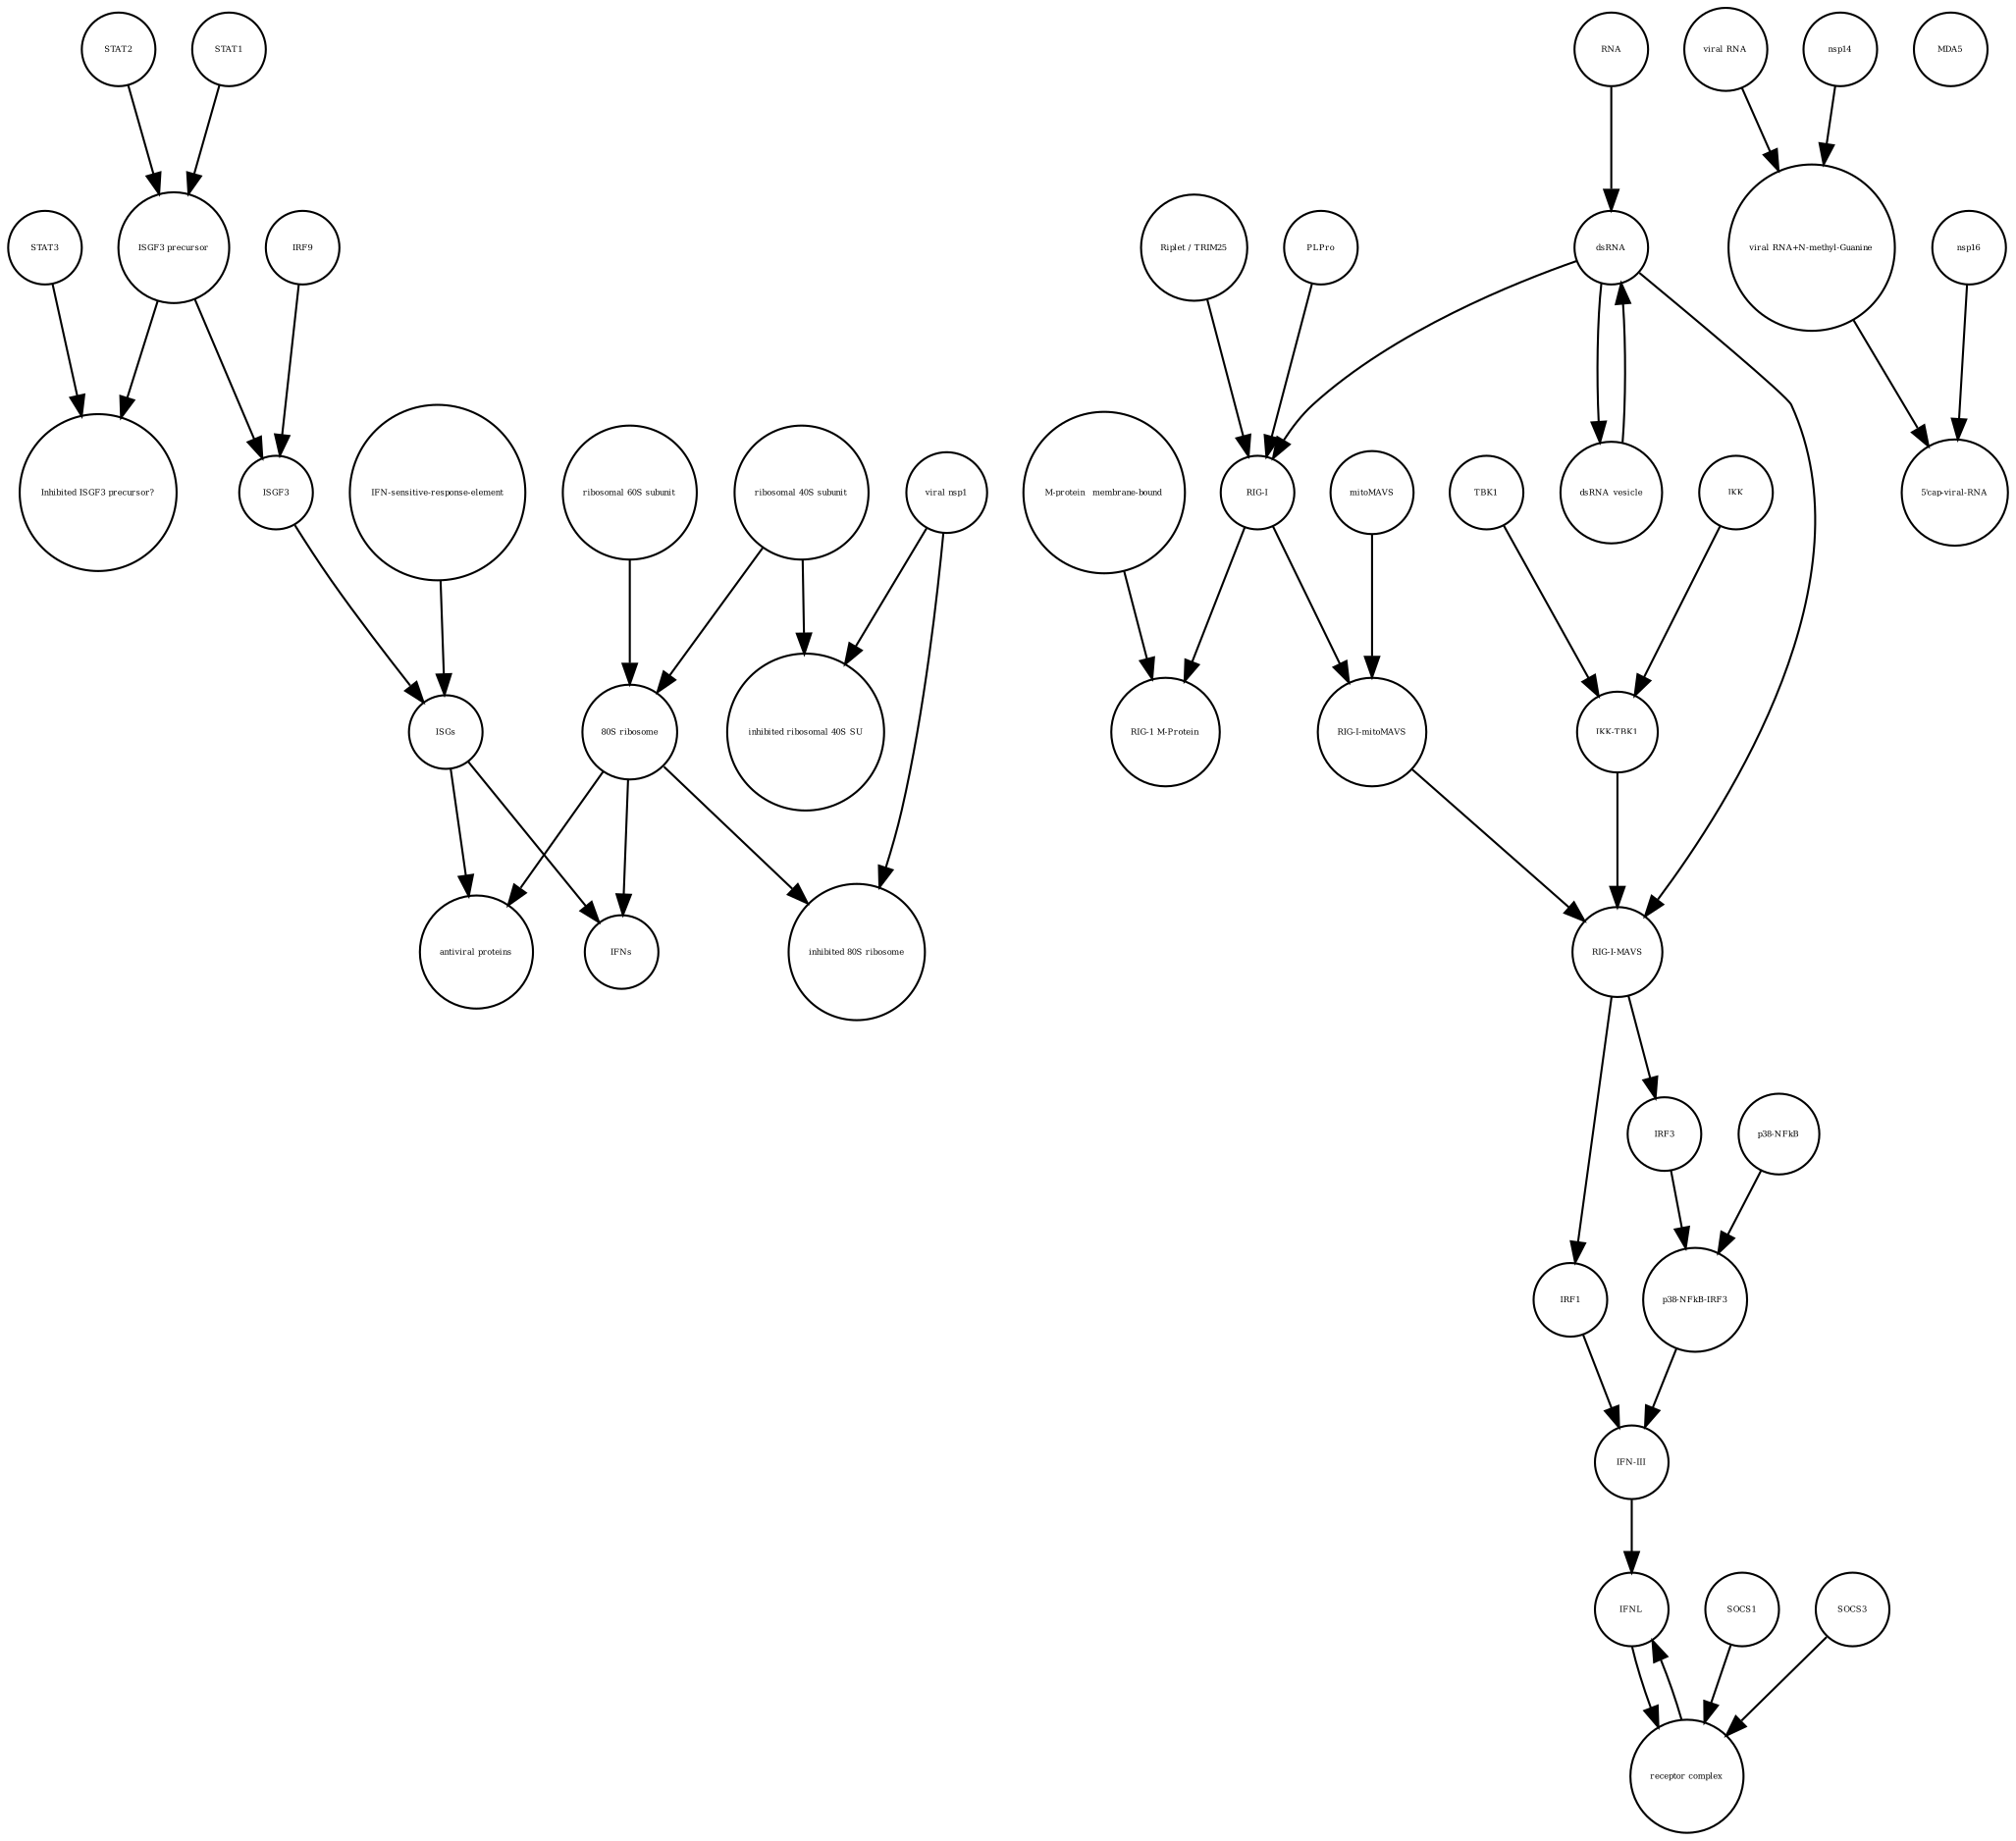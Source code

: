 strict digraph  {
"ISGF3 precursor" [annotation="", bipartite=0, cls=complex, fontsize=4, label="ISGF3 precursor", shape=circle];
TBK1 [annotation="", bipartite=0, cls=macromolecule, fontsize=4, label=TBK1, shape=circle];
"Inhibited ISGF3 precursor?" [annotation="", bipartite=0, cls=complex, fontsize=4, label="Inhibited ISGF3 precursor?", shape=circle];
mitoMAVS [annotation="", bipartite=0, cls=macromolecule, fontsize=4, label=mitoMAVS, shape=circle];
"p38-NFkB-IRF3" [annotation="", bipartite=0, cls=complex, fontsize=4, label="p38-NFkB-IRF3", shape=circle];
"viral RNA" [annotation="", bipartite=0, cls="nucleic acid feature", fontsize=4, label="viral RNA", shape=circle];
dsRNA [annotation="", bipartite=0, cls="nucleic acid feature", fontsize=4, label=dsRNA, shape=circle];
IFNL [annotation="", bipartite=0, cls=macromolecule, fontsize=4, label=IFNL, shape=circle];
"RIG-I-MAVS" [annotation="", bipartite=0, cls=complex, fontsize=4, label="RIG-I-MAVS", shape=circle];
ISGF3 [annotation="", bipartite=0, cls=complex, fontsize=4, label=ISGF3, shape=circle];
"RIG-I" [annotation="", bipartite=0, cls=macromolecule, fontsize=4, label="RIG-I", shape=circle];
SOCS1 [annotation="", bipartite=0, cls=macromolecule, fontsize=4, label=SOCS1, shape=circle];
"ribosomal 40S subunit" [annotation="", bipartite=0, cls=complex, fontsize=4, label="ribosomal 40S subunit", shape=circle];
"M-protein_ membrane-bound" [annotation="", bipartite=0, cls=macromolecule, fontsize=4, label="M-protein_ membrane-bound", shape=circle];
"IFN-sensitive-response-element" [annotation="", bipartite=0, cls="nucleic acid feature", fontsize=4, label="IFN-sensitive-response-element", shape=circle];
"5'cap-viral-RNA" [annotation="", bipartite=0, cls="nucleic acid feature", fontsize=4, label="5'cap-viral-RNA", shape=circle];
STAT2 [annotation="", bipartite=0, cls=macromolecule, fontsize=4, label=STAT2, shape=circle];
STAT3 [annotation="", bipartite=0, cls=macromolecule, fontsize=4, label=STAT3, shape=circle];
"viral nsp1" [annotation="", bipartite=0, cls=macromolecule, fontsize=4, label="viral nsp1", shape=circle];
"IKK-TBK1" [annotation="", bipartite=0, cls=complex, fontsize=4, label="IKK-TBK1", shape=circle];
dsRNA_vesicle [annotation="", bipartite=0, cls="nucleic acid feature", fontsize=4, label=dsRNA_vesicle, shape=circle];
IFNs [annotation="", bipartite=0, cls=macromolecule, fontsize=4, label=IFNs, shape=circle];
"inhibited 80S ribosome" [annotation="", bipartite=0, cls=complex, fontsize=4, label="inhibited 80S ribosome", shape=circle];
IRF1 [annotation="", bipartite=0, cls=macromolecule, fontsize=4, label=IRF1, shape=circle];
"RIG-1 M-Protein" [annotation="", bipartite=0, cls=complex, fontsize=4, label="RIG-1 M-Protein", shape=circle];
IRF3 [annotation="", bipartite=0, cls=macromolecule, fontsize=4, label=IRF3, shape=circle];
"ribosomal 60S subunit" [annotation="", bipartite=0, cls=complex, fontsize=4, label="ribosomal 60S subunit", shape=circle];
"Riplet / TRIM25" [annotation="", bipartite=0, cls=macromolecule, fontsize=4, label="Riplet / TRIM25", shape=circle];
MDA5 [annotation="", bipartite=0, cls=macromolecule, fontsize=4, label=MDA5, shape=circle];
IKK [annotation="", bipartite=0, cls=macromolecule, fontsize=4, label=IKK, shape=circle];
"inhibited ribosomal 40S SU" [annotation="urn_miriam_doi_10.1101%2F2020.05.18.102467", bipartite=0, cls=complex, fontsize=4, label="inhibited ribosomal 40S SU", shape=circle];
ISGs [annotation="", bipartite=0, cls="nucleic acid feature", fontsize=4, label=ISGs, shape=circle];
"80S ribosome" [annotation="", bipartite=0, cls=complex, fontsize=4, label="80S ribosome", shape=circle];
"IFN-III" [annotation="", bipartite=0, cls=macromolecule, fontsize=4, label="IFN-III", shape=circle];
RNA [annotation="", bipartite=0, cls="nucleic acid feature", fontsize=4, label=RNA, shape=circle];
"antiviral proteins" [annotation="", bipartite=0, cls=macromolecule, fontsize=4, label="antiviral proteins", shape=circle];
nsp16 [annotation="", bipartite=0, cls=macromolecule, fontsize=4, label=nsp16, shape=circle];
IRF9 [annotation="", bipartite=0, cls=macromolecule, fontsize=4, label=IRF9, shape=circle];
"p38-NFkB" [annotation="", bipartite=0, cls=complex, fontsize=4, label="p38-NFkB", shape=circle];
PLPro [annotation="", bipartite=0, cls=macromolecule, fontsize=4, label=PLPro, shape=circle];
nsp14 [annotation="", bipartite=0, cls=macromolecule, fontsize=4, label=nsp14, shape=circle];
SOCS3 [annotation="", bipartite=0, cls=macromolecule, fontsize=4, label=SOCS3, shape=circle];
STAT1 [annotation="", bipartite=0, cls=macromolecule, fontsize=4, label=STAT1, shape=circle];
"RIG-I-mitoMAVS" [annotation="", bipartite=0, cls=complex, fontsize=4, label="RIG-I-mitoMAVS", shape=circle];
"viral RNA+N-methyl-Guanine" [annotation="", bipartite=0, cls="nucleic acid feature", fontsize=4, label="viral RNA+N-methyl-Guanine", shape=circle];
"receptor complex" [annotation="", bipartite=0, cls=complex, fontsize=4, label="receptor complex", shape=circle];
"ISGF3 precursor" -> ISGF3  [annotation="", interaction_type=production];
"ISGF3 precursor" -> "Inhibited ISGF3 precursor?"  [annotation="", interaction_type=production];
TBK1 -> "IKK-TBK1"  [annotation="", interaction_type=production];
mitoMAVS -> "RIG-I-mitoMAVS"  [annotation="", interaction_type=production];
"p38-NFkB-IRF3" -> "IFN-III"  [annotation="", interaction_type=stimulation];
"viral RNA" -> "viral RNA+N-methyl-Guanine"  [annotation="", interaction_type=production];
dsRNA -> dsRNA_vesicle  [annotation="", interaction_type=production];
dsRNA -> "RIG-I-MAVS"  [annotation="", interaction_type="necessary stimulation"];
dsRNA -> "RIG-I"  [annotation="", interaction_type="necessary stimulation"];
IFNL -> "receptor complex"  [annotation="", interaction_type=stimulation];
"RIG-I-MAVS" -> IRF3  [annotation="", interaction_type=stimulation];
"RIG-I-MAVS" -> IRF1  [annotation="", interaction_type=catalysis];
ISGF3 -> ISGs  [annotation="", interaction_type="necessary stimulation"];
"RIG-I" -> "RIG-1 M-Protein"  [annotation="", interaction_type=production];
"RIG-I" -> "RIG-I-mitoMAVS"  [annotation="", interaction_type=production];
SOCS1 -> "receptor complex"  [annotation="", interaction_type=production];
"ribosomal 40S subunit" -> "80S ribosome"  [annotation="", interaction_type=production];
"ribosomal 40S subunit" -> "inhibited ribosomal 40S SU"  [annotation="", interaction_type=production];
"M-protein_ membrane-bound" -> "RIG-1 M-Protein"  [annotation="", interaction_type=production];
"IFN-sensitive-response-element" -> ISGs  [annotation="", interaction_type=production];
STAT2 -> "ISGF3 precursor"  [annotation="", interaction_type=production];
STAT3 -> "Inhibited ISGF3 precursor?"  [annotation="", interaction_type=production];
"viral nsp1" -> "inhibited ribosomal 40S SU"  [annotation="", interaction_type=production];
"viral nsp1" -> "inhibited 80S ribosome"  [annotation="", interaction_type=production];
"IKK-TBK1" -> "RIG-I-MAVS"  [annotation="", interaction_type=production];
dsRNA_vesicle -> dsRNA  [annotation="", interaction_type=production];
IRF1 -> "IFN-III"  [annotation="", interaction_type=stimulation];
IRF3 -> "p38-NFkB-IRF3"  [annotation="", interaction_type=production];
"ribosomal 60S subunit" -> "80S ribosome"  [annotation="", interaction_type=production];
"Riplet / TRIM25" -> "RIG-I"  [annotation="", interaction_type=catalysis];
IKK -> "IKK-TBK1"  [annotation="", interaction_type=production];
ISGs -> "antiviral proteins"  [annotation="", interaction_type=production];
ISGs -> IFNs  [annotation="", interaction_type=production];
"80S ribosome" -> "inhibited 80S ribosome"  [annotation="", interaction_type=production];
"80S ribosome" -> "antiviral proteins"  [annotation="", interaction_type=catalysis];
"80S ribosome" -> IFNs  [annotation="", interaction_type=catalysis];
"IFN-III" -> IFNL  [annotation="", interaction_type=production];
RNA -> dsRNA  [annotation="", interaction_type=production];
nsp16 -> "5'cap-viral-RNA"  [annotation="urn_miriam_doi_10.1016%2Fj.chom.2020.05.008", interaction_type=catalysis];
IRF9 -> ISGF3  [annotation="", interaction_type=production];
"p38-NFkB" -> "p38-NFkB-IRF3"  [annotation="", interaction_type=production];
PLPro -> "RIG-I"  [annotation="", interaction_type=catalysis];
nsp14 -> "viral RNA+N-methyl-Guanine"  [annotation="", interaction_type=catalysis];
SOCS3 -> "receptor complex"  [annotation="", interaction_type=production];
STAT1 -> "ISGF3 precursor"  [annotation="", interaction_type=production];
"RIG-I-mitoMAVS" -> "RIG-I-MAVS"  [annotation="", interaction_type=production];
"viral RNA+N-methyl-Guanine" -> "5'cap-viral-RNA"  [annotation="", interaction_type=production];
"receptor complex" -> IFNL  [annotation="", interaction_type=production];
}
